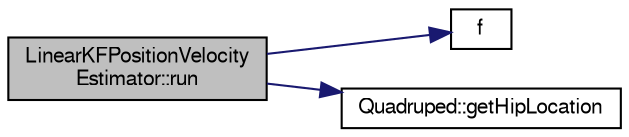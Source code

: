 digraph "LinearKFPositionVelocityEstimator::run"
{
  edge [fontname="FreeSans",fontsize="10",labelfontname="FreeSans",labelfontsize="10"];
  node [fontname="FreeSans",fontsize="10",shape=record];
  rankdir="LR";
  Node1 [label="LinearKFPositionVelocity\lEstimator::run",height=0.2,width=0.4,color="black", fillcolor="grey75", style="filled", fontcolor="black"];
  Node1 -> Node2 [color="midnightblue",fontsize="10",style="solid",fontname="FreeSans"];
  Node2 [label="f",height=0.2,width=0.4,color="black", fillcolor="white", style="filled",URL="$dc/dd7/test__casadi_8cpp.html#ae20d7fba59865a21504b65cdb44cbfe5"];
  Node1 -> Node3 [color="midnightblue",fontsize="10",style="solid",fontname="FreeSans"];
  Node3 [label="Quadruped::getHipLocation",height=0.2,width=0.4,color="black", fillcolor="white", style="filled",URL="$dc/d66/class_quadruped.html#a594bd8c71ee8f6c388501b4c463d26b2"];
}
